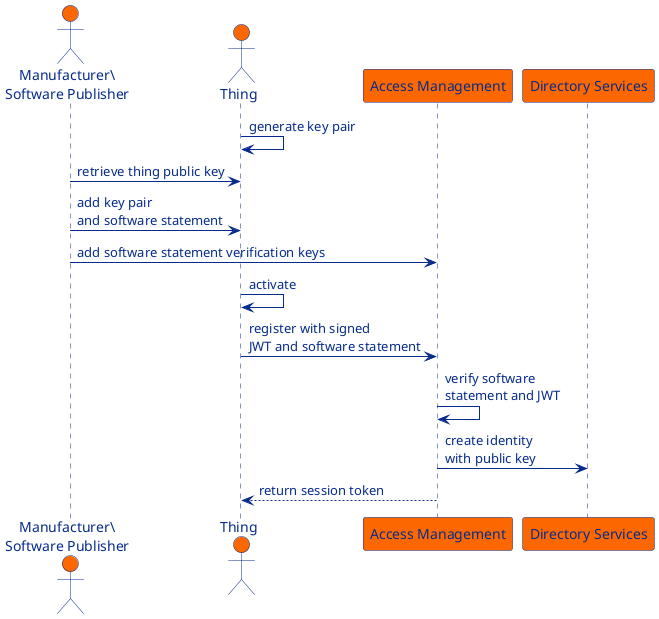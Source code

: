 @startuml

skinparam sequence {
    ArrowFontColor #062b8c
    ArrowColor #062b8c
    LifeLineBorderColor #062b8c

    ParticipantBorderColor #062b8c
    ParticipantBackgroundColor #fc6700
    ParticipantFontColor #062b8c

    ActorBorderColor #062b8c
    ActorBackgroundColor #fc6700
    ActorFontColor #062b8c
}

actor "Manufacturer\\\nSoftware Publisher" as man
actor "Thing" as thing
participant "Access Management" as am
participant "Directory Services" as ds

thing -> thing : generate key pair
man -> thing : retrieve thing public key
man -> thing : add key pair\nand software statement
man -> am : add software statement verification keys

thing -> thing : activate
thing -> am : register with signed\nJWT and software statement
am -> am : verify software\nstatement and JWT
am -> ds : create identity\nwith public key
am --> thing : return session token

@enduml